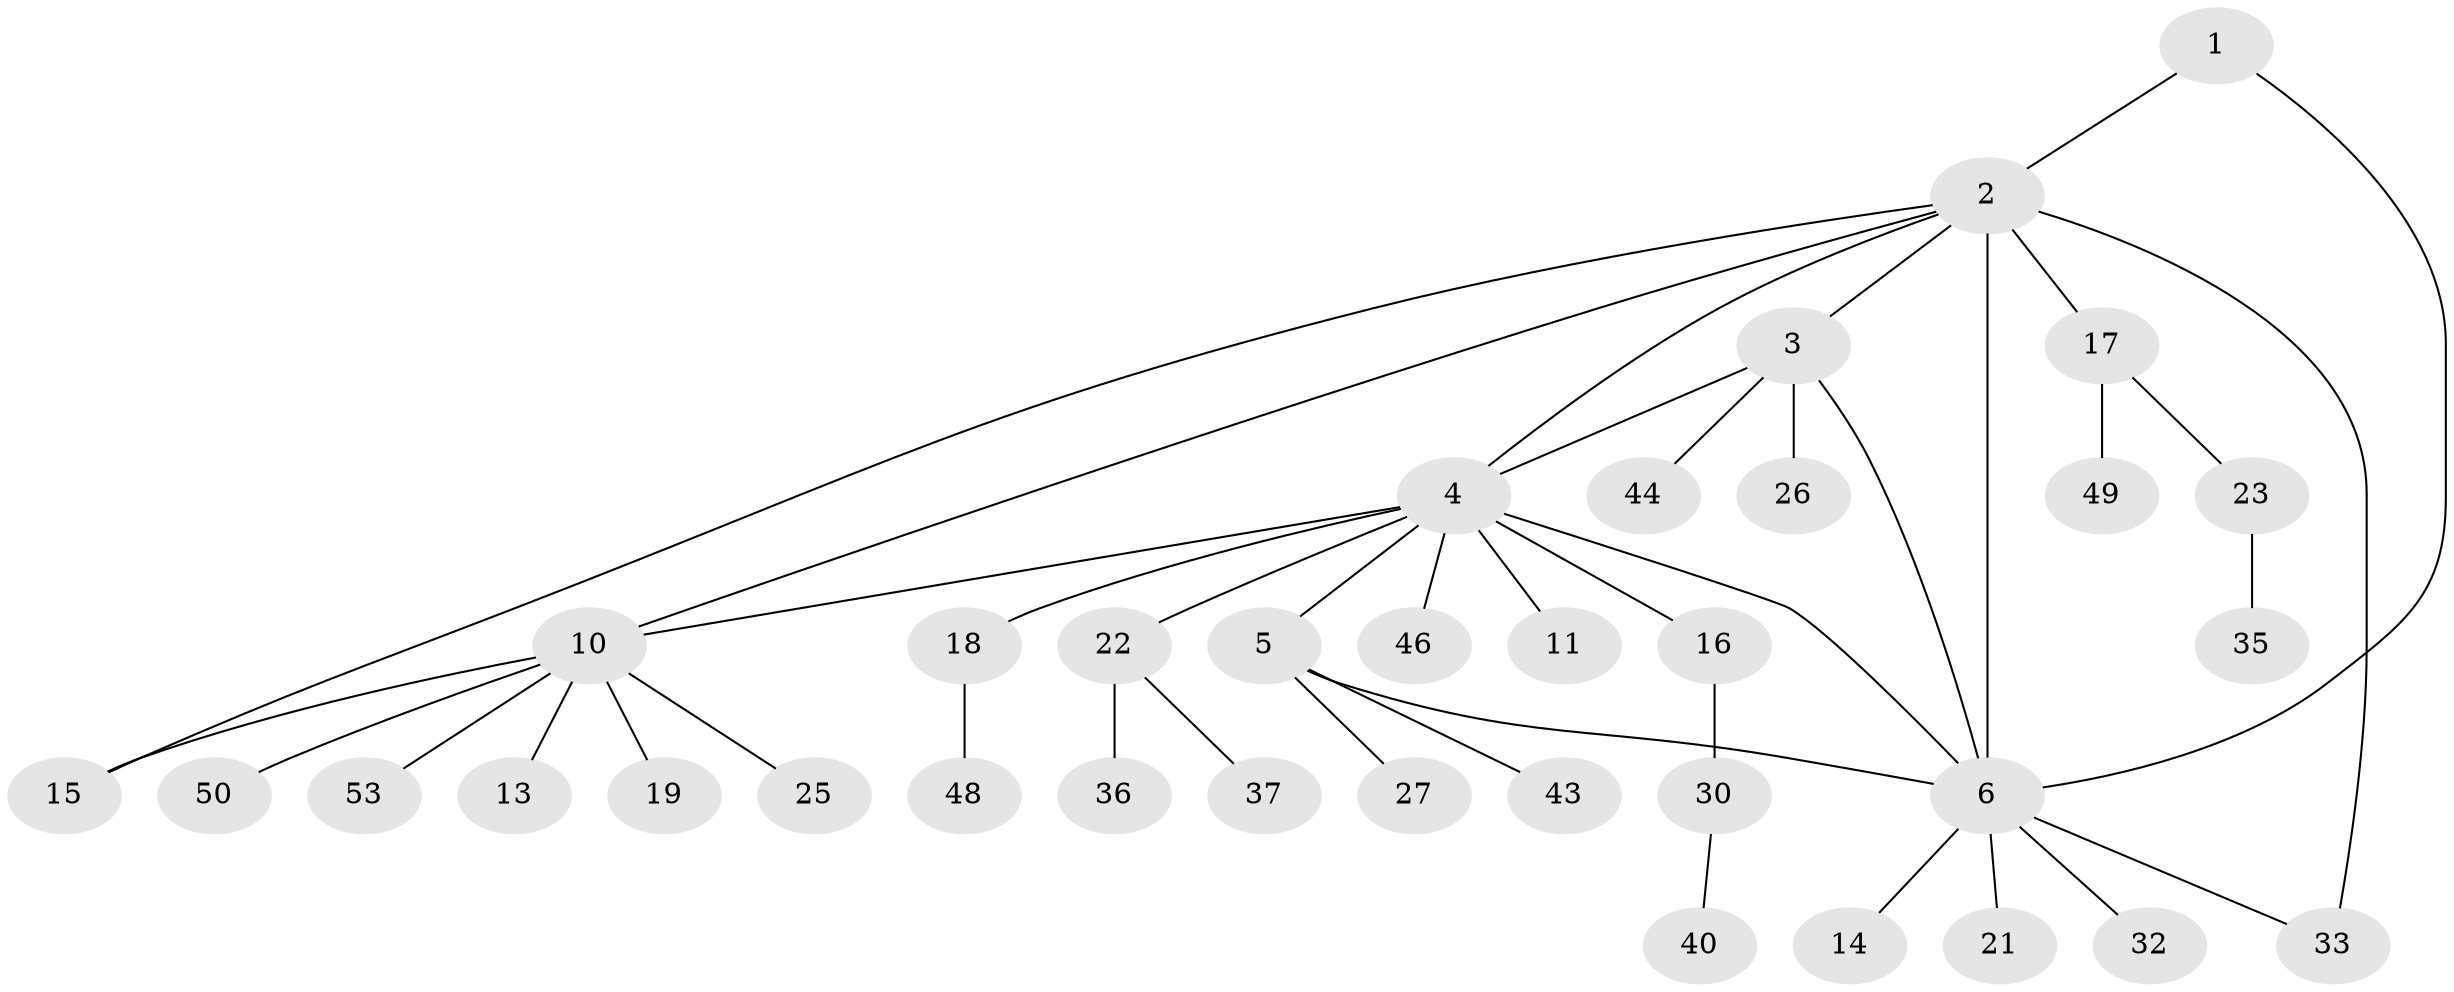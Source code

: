 // original degree distribution, {2: 0.33962264150943394, 7: 0.05660377358490566, 5: 0.05660377358490566, 4: 0.07547169811320754, 8: 0.018867924528301886, 1: 0.4339622641509434, 3: 0.018867924528301886}
// Generated by graph-tools (version 1.1) at 2025/42/03/06/25 10:42:11]
// undirected, 35 vertices, 42 edges
graph export_dot {
graph [start="1"]
  node [color=gray90,style=filled];
  1;
  2 [super="+9"];
  3 [super="+47"];
  4 [super="+8"];
  5 [super="+12"];
  6 [super="+7"];
  10 [super="+29"];
  11 [super="+51"];
  13;
  14;
  15 [super="+28"];
  16;
  17 [super="+20"];
  18 [super="+24"];
  19 [super="+52"];
  21 [super="+41"];
  22 [super="+34"];
  23;
  25;
  26 [super="+42"];
  27 [super="+45"];
  30 [super="+31"];
  32;
  33 [super="+39"];
  35;
  36;
  37 [super="+38"];
  40;
  43;
  44;
  46;
  48;
  49;
  50;
  53;
  1 -- 2;
  1 -- 6;
  2 -- 3;
  2 -- 17;
  2 -- 15;
  2 -- 10;
  2 -- 6 [weight=2];
  2 -- 33;
  2 -- 4;
  3 -- 4;
  3 -- 26;
  3 -- 44;
  3 -- 6;
  4 -- 5;
  4 -- 10;
  4 -- 16;
  4 -- 22;
  4 -- 46;
  4 -- 18;
  4 -- 11;
  4 -- 6;
  5 -- 6;
  5 -- 27;
  5 -- 43;
  6 -- 32;
  6 -- 33;
  6 -- 21;
  6 -- 14;
  10 -- 13;
  10 -- 15;
  10 -- 19;
  10 -- 25;
  10 -- 50;
  10 -- 53;
  16 -- 30;
  17 -- 23;
  17 -- 49;
  18 -- 48;
  22 -- 36;
  22 -- 37;
  23 -- 35;
  30 -- 40;
}
